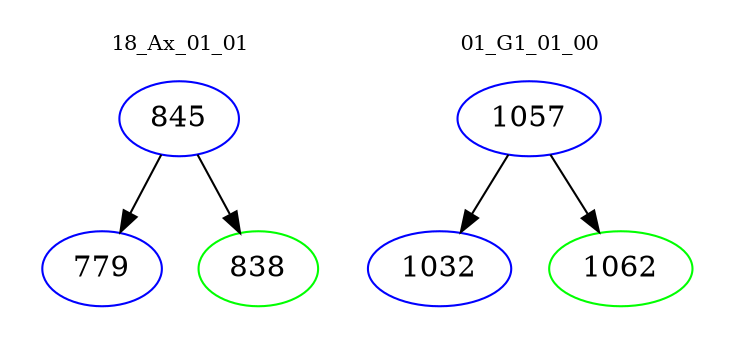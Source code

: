 digraph{
subgraph cluster_0 {
color = white
label = "18_Ax_01_01";
fontsize=10;
T0_845 [label="845", color="blue"]
T0_845 -> T0_779 [color="black"]
T0_779 [label="779", color="blue"]
T0_845 -> T0_838 [color="black"]
T0_838 [label="838", color="green"]
}
subgraph cluster_1 {
color = white
label = "01_G1_01_00";
fontsize=10;
T1_1057 [label="1057", color="blue"]
T1_1057 -> T1_1032 [color="black"]
T1_1032 [label="1032", color="blue"]
T1_1057 -> T1_1062 [color="black"]
T1_1062 [label="1062", color="green"]
}
}
